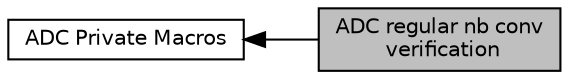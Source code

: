 digraph "ADC regular nb conv verification"
{
  edge [fontname="Helvetica",fontsize="10",labelfontname="Helvetica",labelfontsize="10"];
  node [fontname="Helvetica",fontsize="10",shape=box];
  rankdir=LR;
  Node2 [label="ADC Private Macros",height=0.2,width=0.4,color="black", fillcolor="white", style="filled",URL="$group___a_d_c___private___macros.html",tooltip=" "];
  Node1 [label="ADC regular nb conv\l verification",height=0.2,width=0.4,color="black", fillcolor="grey75", style="filled", fontcolor="black",tooltip=" "];
  Node2->Node1 [shape=plaintext, dir="back", style="solid"];
}
